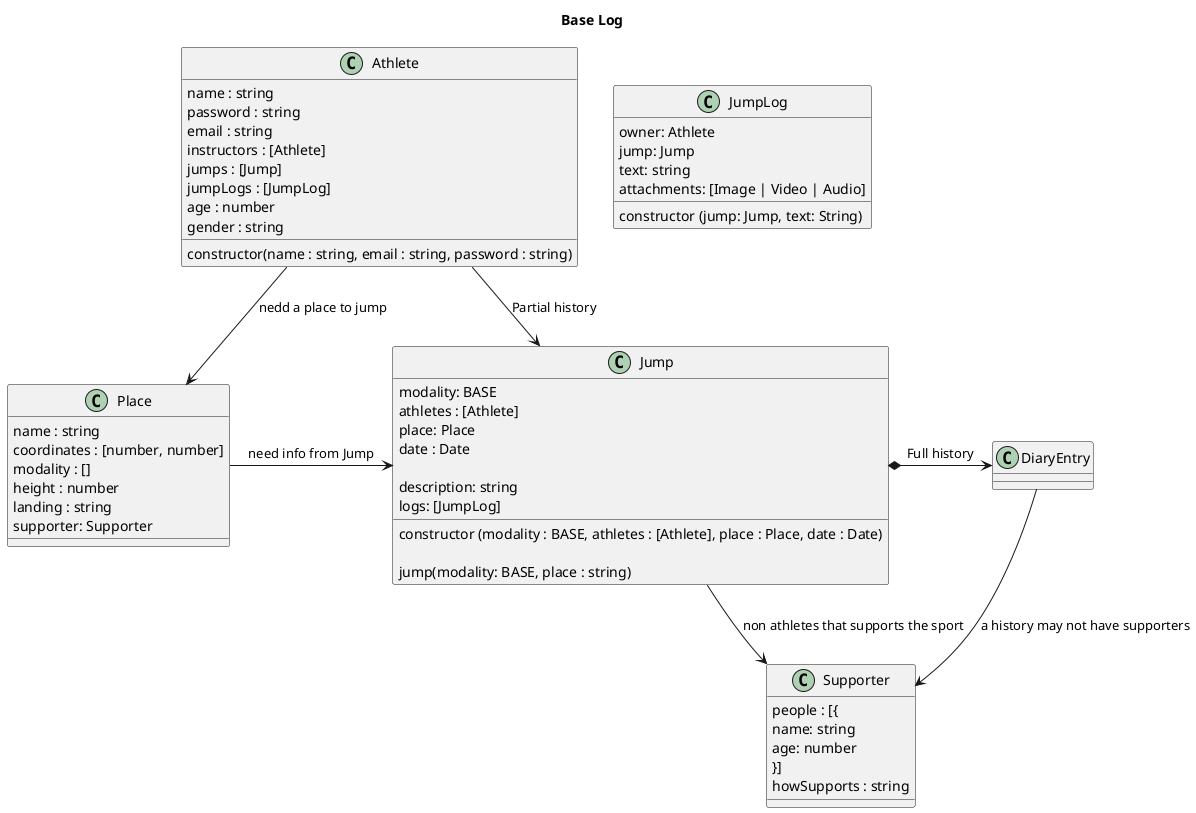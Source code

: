 @startuml Base Log
Title Base Log

'non Athletes that supports the sport
class Supporter {
' a supporter can associate with a place or a person
people : [{
  name: string
  age: number
}]
howSupports : string
}

class Place {
name : string
coordinates : [number, number]
modality : []
height : number
landing : string
supporter: Supporter
'add child: exitPoint
}

class Athlete {
name : string
password : string
email : string
instructors : [Athlete]
jumps : [Jump]
jumpLogs : [JumpLog]
age : number
gender : string

constructor(name : string, email : string, password : string)
}

class Jump {
' addJump(Jump)
' Verify: if that place exists
' Verify: if you are linked in date and place with a Jump
modality: BASE
athletes : [Athlete]
place: Place
date : Date

' this is a sinopse
description: string
logs: [JumpLog]

constructor (modality : BASE, athletes : [Athlete], place : Place, date : Date)

jump(modality: BASE, place : string)
}

class JumpLog {
owner: Athlete
jump: Jump
' this is the full history text
text: string
attachments: [Image | Video | Audio]

constructor (jump: Jump, text: String)
}



' Head *- Hand : composition
' Parent o-- IndependentChild : agregation
' Need --> Use : association

Athlete --> Place : nedd a place to jump
Athlete -> Jump : Partial history

Place -> Jump : need info from Jump
Jump *-> DiaryEntry : Full history
Jump --> Supporter : non athletes that supports the sport
DiaryEntry --> Supporter : a history may not have supporters

@enduml



